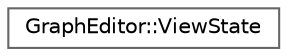 digraph "Graphical Class Hierarchy"
{
 // LATEX_PDF_SIZE
  bgcolor="transparent";
  edge [fontname=Helvetica,fontsize=10,labelfontname=Helvetica,labelfontsize=10];
  node [fontname=Helvetica,fontsize=10,shape=box,height=0.2,width=0.4];
  rankdir="LR";
  Node0 [label="GraphEditor::ViewState",height=0.2,width=0.4,color="grey40", fillcolor="white", style="filled",URL="$struct_graph_editor_1_1_view_state.html",tooltip=" "];
}

